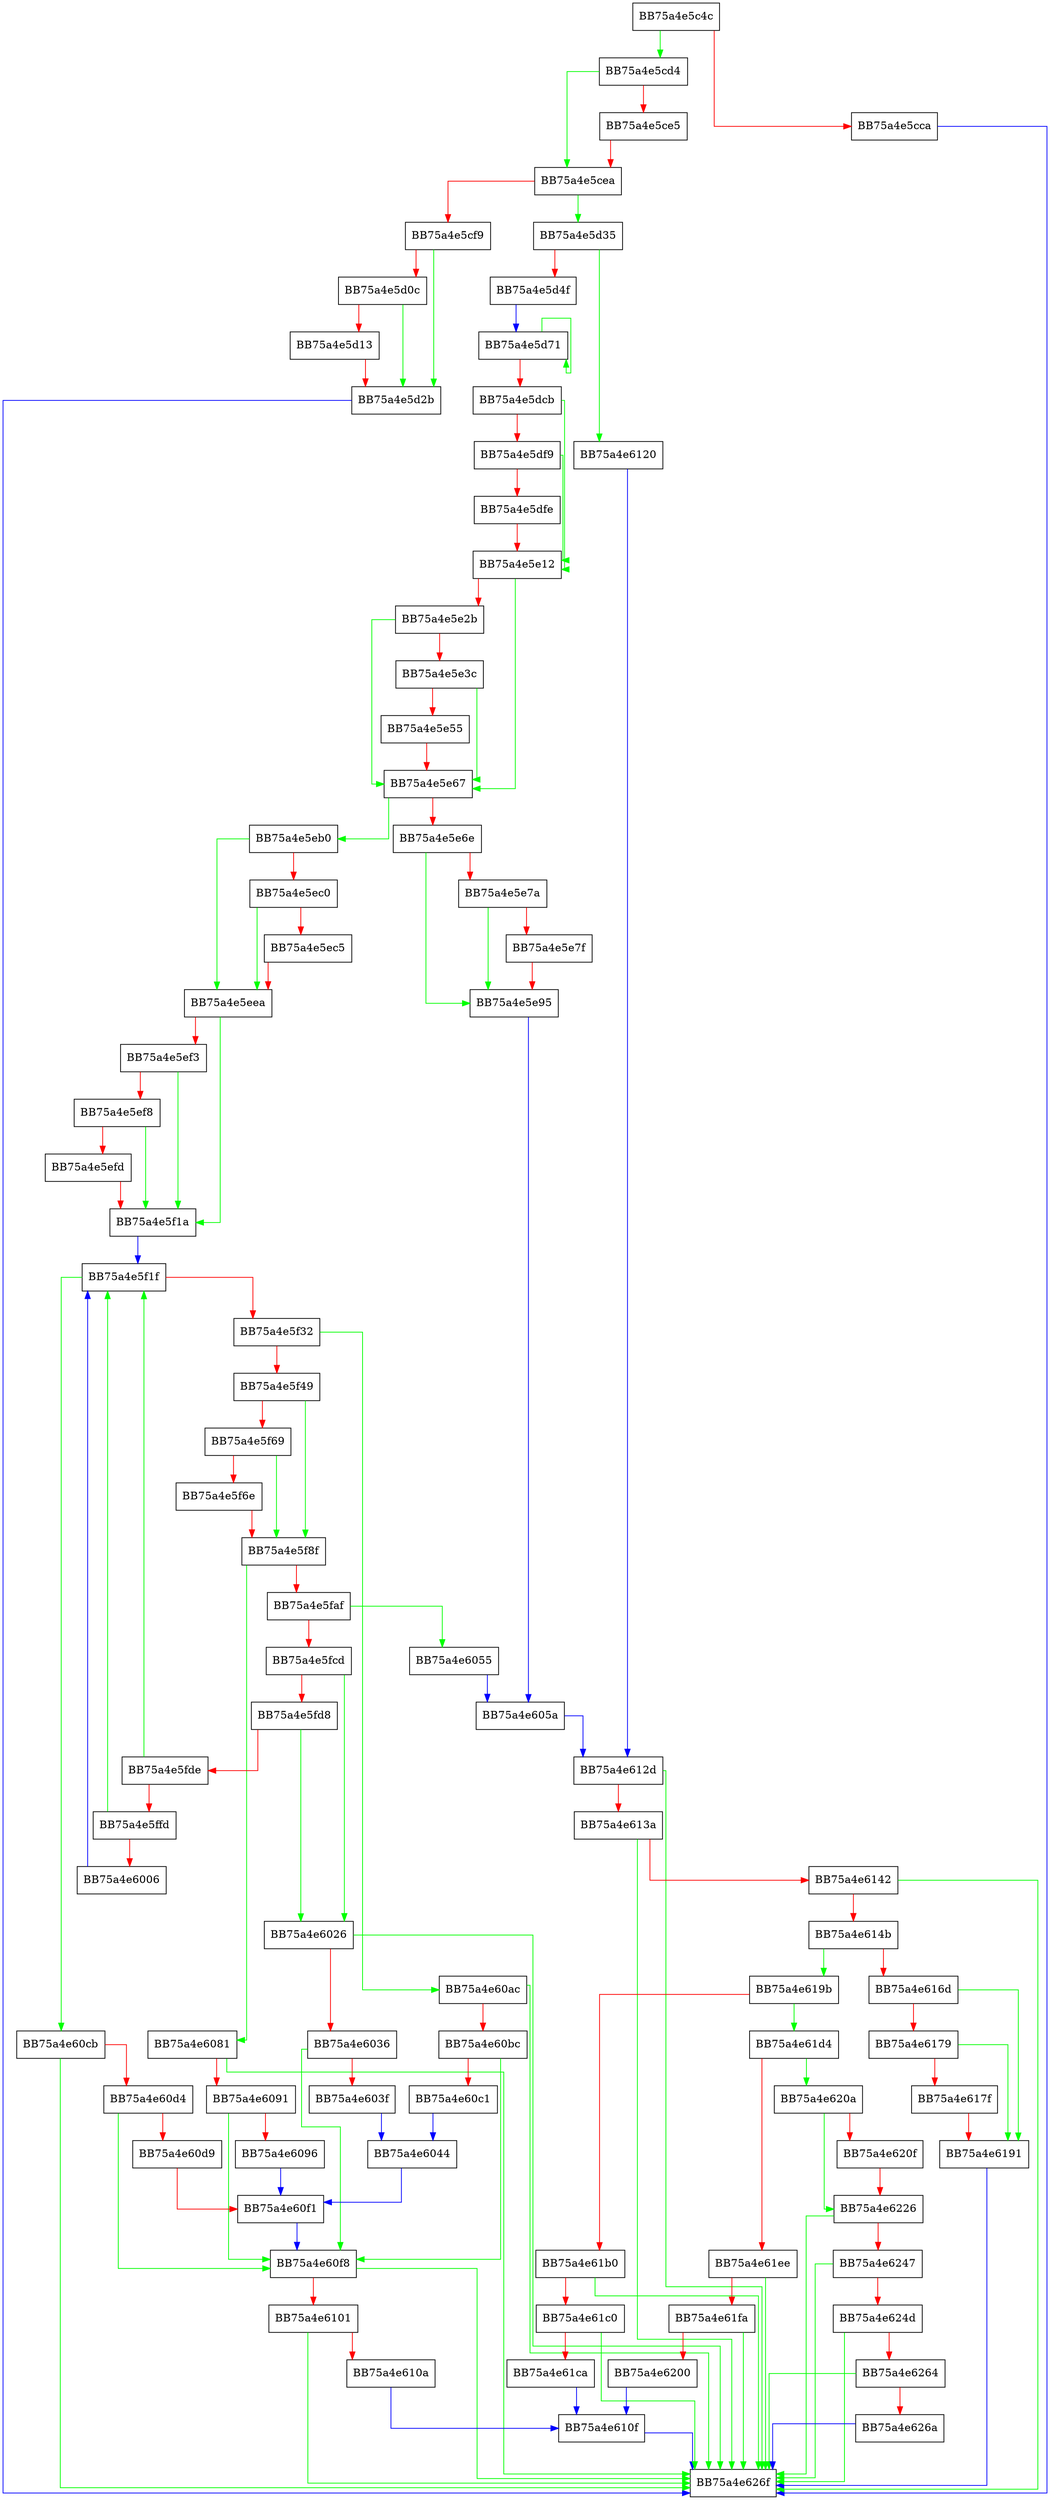 digraph W6_ScanStream {
  node [shape="box"];
  graph [splines=ortho];
  BB75a4e5c4c -> BB75a4e5cd4 [color="green"];
  BB75a4e5c4c -> BB75a4e5cca [color="red"];
  BB75a4e5cca -> BB75a4e626f [color="blue"];
  BB75a4e5cd4 -> BB75a4e5cea [color="green"];
  BB75a4e5cd4 -> BB75a4e5ce5 [color="red"];
  BB75a4e5ce5 -> BB75a4e5cea [color="red"];
  BB75a4e5cea -> BB75a4e5d35 [color="green"];
  BB75a4e5cea -> BB75a4e5cf9 [color="red"];
  BB75a4e5cf9 -> BB75a4e5d2b [color="green"];
  BB75a4e5cf9 -> BB75a4e5d0c [color="red"];
  BB75a4e5d0c -> BB75a4e5d2b [color="green"];
  BB75a4e5d0c -> BB75a4e5d13 [color="red"];
  BB75a4e5d13 -> BB75a4e5d2b [color="red"];
  BB75a4e5d2b -> BB75a4e626f [color="blue"];
  BB75a4e5d35 -> BB75a4e6120 [color="green"];
  BB75a4e5d35 -> BB75a4e5d4f [color="red"];
  BB75a4e5d4f -> BB75a4e5d71 [color="blue"];
  BB75a4e5d71 -> BB75a4e5d71 [color="green"];
  BB75a4e5d71 -> BB75a4e5dcb [color="red"];
  BB75a4e5dcb -> BB75a4e5e12 [color="green"];
  BB75a4e5dcb -> BB75a4e5df9 [color="red"];
  BB75a4e5df9 -> BB75a4e5e12 [color="green"];
  BB75a4e5df9 -> BB75a4e5dfe [color="red"];
  BB75a4e5dfe -> BB75a4e5e12 [color="red"];
  BB75a4e5e12 -> BB75a4e5e67 [color="green"];
  BB75a4e5e12 -> BB75a4e5e2b [color="red"];
  BB75a4e5e2b -> BB75a4e5e67 [color="green"];
  BB75a4e5e2b -> BB75a4e5e3c [color="red"];
  BB75a4e5e3c -> BB75a4e5e67 [color="green"];
  BB75a4e5e3c -> BB75a4e5e55 [color="red"];
  BB75a4e5e55 -> BB75a4e5e67 [color="red"];
  BB75a4e5e67 -> BB75a4e5eb0 [color="green"];
  BB75a4e5e67 -> BB75a4e5e6e [color="red"];
  BB75a4e5e6e -> BB75a4e5e95 [color="green"];
  BB75a4e5e6e -> BB75a4e5e7a [color="red"];
  BB75a4e5e7a -> BB75a4e5e95 [color="green"];
  BB75a4e5e7a -> BB75a4e5e7f [color="red"];
  BB75a4e5e7f -> BB75a4e5e95 [color="red"];
  BB75a4e5e95 -> BB75a4e605a [color="blue"];
  BB75a4e5eb0 -> BB75a4e5eea [color="green"];
  BB75a4e5eb0 -> BB75a4e5ec0 [color="red"];
  BB75a4e5ec0 -> BB75a4e5eea [color="green"];
  BB75a4e5ec0 -> BB75a4e5ec5 [color="red"];
  BB75a4e5ec5 -> BB75a4e5eea [color="red"];
  BB75a4e5eea -> BB75a4e5f1a [color="green"];
  BB75a4e5eea -> BB75a4e5ef3 [color="red"];
  BB75a4e5ef3 -> BB75a4e5f1a [color="green"];
  BB75a4e5ef3 -> BB75a4e5ef8 [color="red"];
  BB75a4e5ef8 -> BB75a4e5f1a [color="green"];
  BB75a4e5ef8 -> BB75a4e5efd [color="red"];
  BB75a4e5efd -> BB75a4e5f1a [color="red"];
  BB75a4e5f1a -> BB75a4e5f1f [color="blue"];
  BB75a4e5f1f -> BB75a4e60cb [color="green"];
  BB75a4e5f1f -> BB75a4e5f32 [color="red"];
  BB75a4e5f32 -> BB75a4e60ac [color="green"];
  BB75a4e5f32 -> BB75a4e5f49 [color="red"];
  BB75a4e5f49 -> BB75a4e5f8f [color="green"];
  BB75a4e5f49 -> BB75a4e5f69 [color="red"];
  BB75a4e5f69 -> BB75a4e5f8f [color="green"];
  BB75a4e5f69 -> BB75a4e5f6e [color="red"];
  BB75a4e5f6e -> BB75a4e5f8f [color="red"];
  BB75a4e5f8f -> BB75a4e6081 [color="green"];
  BB75a4e5f8f -> BB75a4e5faf [color="red"];
  BB75a4e5faf -> BB75a4e6055 [color="green"];
  BB75a4e5faf -> BB75a4e5fcd [color="red"];
  BB75a4e5fcd -> BB75a4e6026 [color="green"];
  BB75a4e5fcd -> BB75a4e5fd8 [color="red"];
  BB75a4e5fd8 -> BB75a4e6026 [color="green"];
  BB75a4e5fd8 -> BB75a4e5fde [color="red"];
  BB75a4e5fde -> BB75a4e5f1f [color="green"];
  BB75a4e5fde -> BB75a4e5ffd [color="red"];
  BB75a4e5ffd -> BB75a4e5f1f [color="green"];
  BB75a4e5ffd -> BB75a4e6006 [color="red"];
  BB75a4e6006 -> BB75a4e5f1f [color="blue"];
  BB75a4e6026 -> BB75a4e626f [color="green"];
  BB75a4e6026 -> BB75a4e6036 [color="red"];
  BB75a4e6036 -> BB75a4e60f8 [color="green"];
  BB75a4e6036 -> BB75a4e603f [color="red"];
  BB75a4e603f -> BB75a4e6044 [color="blue"];
  BB75a4e6044 -> BB75a4e60f1 [color="blue"];
  BB75a4e6055 -> BB75a4e605a [color="blue"];
  BB75a4e605a -> BB75a4e612d [color="blue"];
  BB75a4e6081 -> BB75a4e626f [color="green"];
  BB75a4e6081 -> BB75a4e6091 [color="red"];
  BB75a4e6091 -> BB75a4e60f8 [color="green"];
  BB75a4e6091 -> BB75a4e6096 [color="red"];
  BB75a4e6096 -> BB75a4e60f1 [color="blue"];
  BB75a4e60ac -> BB75a4e626f [color="green"];
  BB75a4e60ac -> BB75a4e60bc [color="red"];
  BB75a4e60bc -> BB75a4e60f8 [color="green"];
  BB75a4e60bc -> BB75a4e60c1 [color="red"];
  BB75a4e60c1 -> BB75a4e6044 [color="blue"];
  BB75a4e60cb -> BB75a4e626f [color="green"];
  BB75a4e60cb -> BB75a4e60d4 [color="red"];
  BB75a4e60d4 -> BB75a4e60f8 [color="green"];
  BB75a4e60d4 -> BB75a4e60d9 [color="red"];
  BB75a4e60d9 -> BB75a4e60f1 [color="red"];
  BB75a4e60f1 -> BB75a4e60f8 [color="blue"];
  BB75a4e60f8 -> BB75a4e626f [color="green"];
  BB75a4e60f8 -> BB75a4e6101 [color="red"];
  BB75a4e6101 -> BB75a4e626f [color="green"];
  BB75a4e6101 -> BB75a4e610a [color="red"];
  BB75a4e610a -> BB75a4e610f [color="blue"];
  BB75a4e610f -> BB75a4e626f [color="blue"];
  BB75a4e6120 -> BB75a4e612d [color="blue"];
  BB75a4e612d -> BB75a4e626f [color="green"];
  BB75a4e612d -> BB75a4e613a [color="red"];
  BB75a4e613a -> BB75a4e626f [color="green"];
  BB75a4e613a -> BB75a4e6142 [color="red"];
  BB75a4e6142 -> BB75a4e626f [color="green"];
  BB75a4e6142 -> BB75a4e614b [color="red"];
  BB75a4e614b -> BB75a4e619b [color="green"];
  BB75a4e614b -> BB75a4e616d [color="red"];
  BB75a4e616d -> BB75a4e6191 [color="green"];
  BB75a4e616d -> BB75a4e6179 [color="red"];
  BB75a4e6179 -> BB75a4e6191 [color="green"];
  BB75a4e6179 -> BB75a4e617f [color="red"];
  BB75a4e617f -> BB75a4e6191 [color="red"];
  BB75a4e6191 -> BB75a4e626f [color="blue"];
  BB75a4e619b -> BB75a4e61d4 [color="green"];
  BB75a4e619b -> BB75a4e61b0 [color="red"];
  BB75a4e61b0 -> BB75a4e626f [color="green"];
  BB75a4e61b0 -> BB75a4e61c0 [color="red"];
  BB75a4e61c0 -> BB75a4e626f [color="green"];
  BB75a4e61c0 -> BB75a4e61ca [color="red"];
  BB75a4e61ca -> BB75a4e610f [color="blue"];
  BB75a4e61d4 -> BB75a4e620a [color="green"];
  BB75a4e61d4 -> BB75a4e61ee [color="red"];
  BB75a4e61ee -> BB75a4e626f [color="green"];
  BB75a4e61ee -> BB75a4e61fa [color="red"];
  BB75a4e61fa -> BB75a4e626f [color="green"];
  BB75a4e61fa -> BB75a4e6200 [color="red"];
  BB75a4e6200 -> BB75a4e610f [color="blue"];
  BB75a4e620a -> BB75a4e6226 [color="green"];
  BB75a4e620a -> BB75a4e620f [color="red"];
  BB75a4e620f -> BB75a4e6226 [color="red"];
  BB75a4e6226 -> BB75a4e626f [color="green"];
  BB75a4e6226 -> BB75a4e6247 [color="red"];
  BB75a4e6247 -> BB75a4e626f [color="green"];
  BB75a4e6247 -> BB75a4e624d [color="red"];
  BB75a4e624d -> BB75a4e626f [color="green"];
  BB75a4e624d -> BB75a4e6264 [color="red"];
  BB75a4e6264 -> BB75a4e626f [color="green"];
  BB75a4e6264 -> BB75a4e626a [color="red"];
  BB75a4e626a -> BB75a4e626f [color="blue"];
}